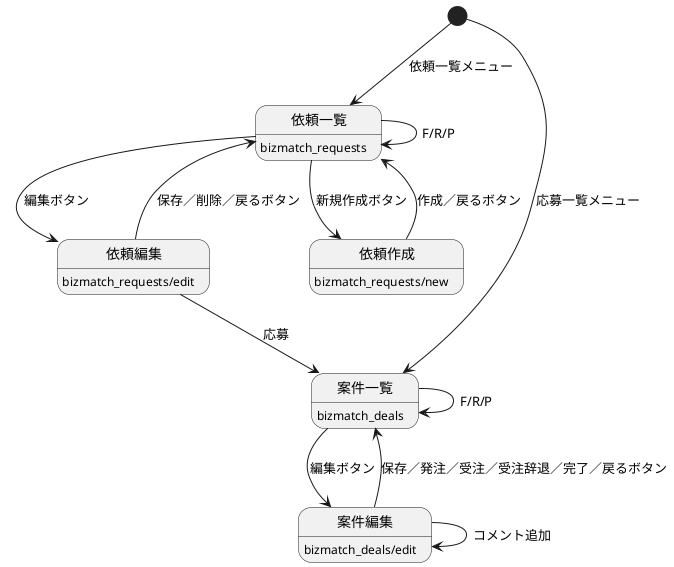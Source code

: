 @startuml ビジネスマッチング
[*] --> 依頼一覧: 依頼一覧メニュー

依頼一覧 --> 依頼編集: 編集ボタン
依頼編集 --> 依頼一覧: 保存／削除／戻るボタン

依頼一覧 --> 依頼作成: 新規作成ボタン
依頼作成 --> 依頼一覧: 作成／戻るボタン

依頼一覧 --> 依頼一覧: F/R/P
依頼編集 --> 案件一覧: 応募

依頼一覧: bizmatch_requests
依頼作成: bizmatch_requests/new
依頼編集: bizmatch_requests/edit

[*] --> 案件一覧: 応募一覧メニュー

案件一覧 --> 案件編集: 編集ボタン
案件編集 --> 案件一覧: 保存／発注／受注／受注辞退／完了／戻るボタン

案件一覧 --> 案件一覧: F/R/P
案件編集 --> 案件編集: コメント追加

案件一覧: bizmatch_deals
案件編集: bizmatch_deals/edit
@enduml
